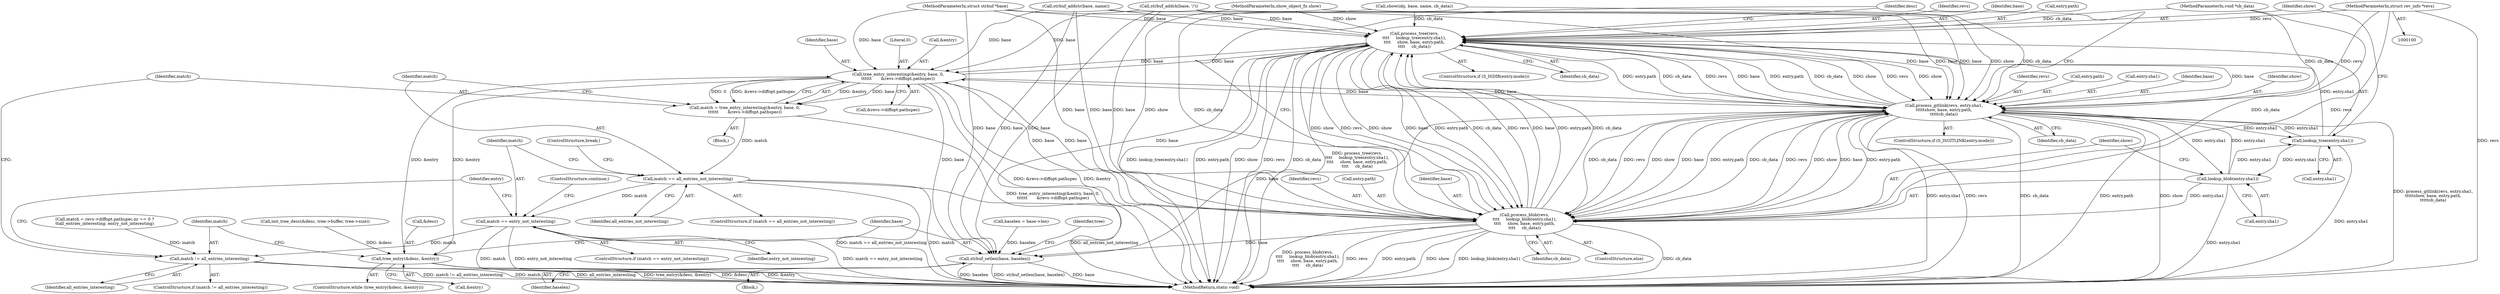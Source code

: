 digraph "0_git_de1e67d0703894cb6ea782e36abb63976ab07e60_4@pointer" {
"1000101" [label="(MethodParameterIn,struct rev_info *revs)"];
"1000248" [label="(Call,process_tree(revs,\n\t\t\t\t     lookup_tree(entry.sha1),\n\t\t\t\t     show, base, entry.path,\n\t\t\t\t     cb_data))"];
"1000222" [label="(Call,tree_entry_interesting(&entry, base, 0,\n\t\t\t\t\t\t       &revs->diffopt.pathspec))"];
"1000209" [label="(Call,tree_entry(&desc, &entry))"];
"1000220" [label="(Call,match = tree_entry_interesting(&entry, base, 0,\n\t\t\t\t\t\t       &revs->diffopt.pathspec))"];
"1000234" [label="(Call,match == all_entries_not_interesting)"];
"1000239" [label="(Call,match == entry_not_interesting)"];
"1000216" [label="(Call,match != all_entries_interesting)"];
"1000266" [label="(Call,process_gitlink(revs, entry.sha1,\n\t\t\t\t\tshow, base, entry.path,\n\t\t\t\t\tcb_data))"];
"1000250" [label="(Call,lookup_tree(entry.sha1))"];
"1000280" [label="(Call,lookup_blob(entry.sha1))"];
"1000278" [label="(Call,process_blob(revs,\n\t\t\t\t     lookup_blob(entry.sha1),\n\t\t\t\t     show, base, entry.path,\n\t\t\t\t     cb_data))"];
"1000290" [label="(Call,strbuf_setlen(base, baselen))"];
"1000281" [label="(Call,entry.sha1)"];
"1000242" [label="(ControlStructure,continue;)"];
"1000103" [label="(MethodParameterIn,show_object_fn show)"];
"1000241" [label="(Identifier,entry_not_interesting)"];
"1000280" [label="(Call,lookup_blob(entry.sha1))"];
"1000250" [label="(Call,lookup_tree(entry.sha1))"];
"1000267" [label="(Identifier,revs)"];
"1000237" [label="(ControlStructure,break;)"];
"1000211" [label="(Identifier,desc)"];
"1000215" [label="(ControlStructure,if (match != all_entries_interesting))"];
"1000279" [label="(Identifier,revs)"];
"1000248" [label="(Call,process_tree(revs,\n\t\t\t\t     lookup_tree(entry.sha1),\n\t\t\t\t     show, base, entry.path,\n\t\t\t\t     cb_data))"];
"1000289" [label="(Identifier,cb_data)"];
"1000104" [label="(MethodParameterIn,struct strbuf *base)"];
"1000226" [label="(Literal,0)"];
"1000199" [label="(Call,init_tree_desc(&desc, tree->buffer, tree->size))"];
"1000219" [label="(Block,)"];
"1000236" [label="(Identifier,all_entries_not_interesting)"];
"1000249" [label="(Identifier,revs)"];
"1000261" [label="(ControlStructure,if (S_ISGITLINK(entry.mode)))"];
"1000107" [label="(Block,)"];
"1000290" [label="(Call,strbuf_setlen(base, baselen))"];
"1000255" [label="(Identifier,base)"];
"1000254" [label="(Identifier,show)"];
"1000239" [label="(Call,match == entry_not_interesting)"];
"1000251" [label="(Call,entry.sha1)"];
"1000284" [label="(Identifier,show)"];
"1000278" [label="(Call,process_blob(revs,\n\t\t\t\t     lookup_blob(entry.sha1),\n\t\t\t\t     show, base, entry.path,\n\t\t\t\t     cb_data))"];
"1000210" [label="(Call,&desc)"];
"1000243" [label="(ControlStructure,if (S_ISDIR(entry.mode)))"];
"1000286" [label="(Call,entry.path)"];
"1000292" [label="(Identifier,baselen)"];
"1000246" [label="(Identifier,entry)"];
"1000295" [label="(MethodReturn,static void)"];
"1000217" [label="(Identifier,match)"];
"1000184" [label="(Call,show(obj, base, name, cb_data))"];
"1000222" [label="(Call,tree_entry_interesting(&entry, base, 0,\n\t\t\t\t\t\t       &revs->diffopt.pathspec))"];
"1000273" [label="(Call,entry.path)"];
"1000220" [label="(Call,match = tree_entry_interesting(&entry, base, 0,\n\t\t\t\t\t\t       &revs->diffopt.pathspec))"];
"1000221" [label="(Identifier,match)"];
"1000276" [label="(Identifier,cb_data)"];
"1000240" [label="(Identifier,match)"];
"1000268" [label="(Call,entry.sha1)"];
"1000223" [label="(Call,&entry)"];
"1000272" [label="(Identifier,base)"];
"1000209" [label="(Call,tree_entry(&desc, &entry))"];
"1000234" [label="(Call,match == all_entries_not_interesting)"];
"1000218" [label="(Identifier,all_entries_interesting)"];
"1000189" [label="(Call,strbuf_addstr(base, name))"];
"1000233" [label="(ControlStructure,if (match == all_entries_not_interesting))"];
"1000238" [label="(ControlStructure,if (match == entry_not_interesting))"];
"1000106" [label="(MethodParameterIn,void *cb_data)"];
"1000118" [label="(Call,match = revs->diffopt.pathspec.nr == 0 ?\n\t\tall_entries_interesting: entry_not_interesting)"];
"1000291" [label="(Identifier,base)"];
"1000208" [label="(ControlStructure,while (tree_entry(&desc, &entry)))"];
"1000216" [label="(Call,match != all_entries_interesting)"];
"1000256" [label="(Call,entry.path)"];
"1000101" [label="(MethodParameterIn,struct rev_info *revs)"];
"1000294" [label="(Identifier,tree)"];
"1000285" [label="(Identifier,base)"];
"1000266" [label="(Call,process_gitlink(revs, entry.sha1,\n\t\t\t\t\tshow, base, entry.path,\n\t\t\t\t\tcb_data))"];
"1000227" [label="(Call,&revs->diffopt.pathspec)"];
"1000212" [label="(Call,&entry)"];
"1000235" [label="(Identifier,match)"];
"1000196" [label="(Call,strbuf_addch(base, '/'))"];
"1000133" [label="(Call,baselen = base->len)"];
"1000259" [label="(Identifier,cb_data)"];
"1000277" [label="(ControlStructure,else)"];
"1000271" [label="(Identifier,show)"];
"1000225" [label="(Identifier,base)"];
"1000101" -> "1000100"  [label="AST: "];
"1000101" -> "1000295"  [label="DDG: revs"];
"1000101" -> "1000248"  [label="DDG: revs"];
"1000101" -> "1000266"  [label="DDG: revs"];
"1000101" -> "1000278"  [label="DDG: revs"];
"1000248" -> "1000243"  [label="AST: "];
"1000248" -> "1000259"  [label="CFG: "];
"1000249" -> "1000248"  [label="AST: "];
"1000250" -> "1000248"  [label="AST: "];
"1000254" -> "1000248"  [label="AST: "];
"1000255" -> "1000248"  [label="AST: "];
"1000256" -> "1000248"  [label="AST: "];
"1000259" -> "1000248"  [label="AST: "];
"1000211" -> "1000248"  [label="CFG: "];
"1000248" -> "1000295"  [label="DDG: cb_data"];
"1000248" -> "1000295"  [label="DDG: process_tree(revs,\n\t\t\t\t     lookup_tree(entry.sha1),\n\t\t\t\t     show, base, entry.path,\n\t\t\t\t     cb_data)"];
"1000248" -> "1000295"  [label="DDG: show"];
"1000248" -> "1000295"  [label="DDG: lookup_tree(entry.sha1)"];
"1000248" -> "1000295"  [label="DDG: entry.path"];
"1000248" -> "1000295"  [label="DDG: revs"];
"1000248" -> "1000222"  [label="DDG: base"];
"1000266" -> "1000248"  [label="DDG: revs"];
"1000266" -> "1000248"  [label="DDG: base"];
"1000266" -> "1000248"  [label="DDG: entry.path"];
"1000266" -> "1000248"  [label="DDG: cb_data"];
"1000266" -> "1000248"  [label="DDG: show"];
"1000278" -> "1000248"  [label="DDG: revs"];
"1000278" -> "1000248"  [label="DDG: base"];
"1000278" -> "1000248"  [label="DDG: entry.path"];
"1000278" -> "1000248"  [label="DDG: cb_data"];
"1000278" -> "1000248"  [label="DDG: show"];
"1000222" -> "1000248"  [label="DDG: base"];
"1000189" -> "1000248"  [label="DDG: base"];
"1000196" -> "1000248"  [label="DDG: base"];
"1000104" -> "1000248"  [label="DDG: base"];
"1000184" -> "1000248"  [label="DDG: cb_data"];
"1000106" -> "1000248"  [label="DDG: cb_data"];
"1000103" -> "1000248"  [label="DDG: show"];
"1000250" -> "1000248"  [label="DDG: entry.sha1"];
"1000248" -> "1000266"  [label="DDG: revs"];
"1000248" -> "1000266"  [label="DDG: show"];
"1000248" -> "1000266"  [label="DDG: base"];
"1000248" -> "1000266"  [label="DDG: entry.path"];
"1000248" -> "1000266"  [label="DDG: cb_data"];
"1000248" -> "1000278"  [label="DDG: revs"];
"1000248" -> "1000278"  [label="DDG: show"];
"1000248" -> "1000278"  [label="DDG: base"];
"1000248" -> "1000278"  [label="DDG: entry.path"];
"1000248" -> "1000278"  [label="DDG: cb_data"];
"1000248" -> "1000290"  [label="DDG: base"];
"1000222" -> "1000220"  [label="AST: "];
"1000222" -> "1000227"  [label="CFG: "];
"1000223" -> "1000222"  [label="AST: "];
"1000225" -> "1000222"  [label="AST: "];
"1000226" -> "1000222"  [label="AST: "];
"1000227" -> "1000222"  [label="AST: "];
"1000220" -> "1000222"  [label="CFG: "];
"1000222" -> "1000295"  [label="DDG: &revs->diffopt.pathspec"];
"1000222" -> "1000295"  [label="DDG: &entry"];
"1000222" -> "1000209"  [label="DDG: &entry"];
"1000222" -> "1000220"  [label="DDG: &entry"];
"1000222" -> "1000220"  [label="DDG: base"];
"1000222" -> "1000220"  [label="DDG: 0"];
"1000222" -> "1000220"  [label="DDG: &revs->diffopt.pathspec"];
"1000209" -> "1000222"  [label="DDG: &entry"];
"1000278" -> "1000222"  [label="DDG: base"];
"1000189" -> "1000222"  [label="DDG: base"];
"1000196" -> "1000222"  [label="DDG: base"];
"1000266" -> "1000222"  [label="DDG: base"];
"1000104" -> "1000222"  [label="DDG: base"];
"1000222" -> "1000266"  [label="DDG: base"];
"1000222" -> "1000278"  [label="DDG: base"];
"1000222" -> "1000290"  [label="DDG: base"];
"1000209" -> "1000208"  [label="AST: "];
"1000209" -> "1000212"  [label="CFG: "];
"1000210" -> "1000209"  [label="AST: "];
"1000212" -> "1000209"  [label="AST: "];
"1000217" -> "1000209"  [label="CFG: "];
"1000291" -> "1000209"  [label="CFG: "];
"1000209" -> "1000295"  [label="DDG: tree_entry(&desc, &entry)"];
"1000209" -> "1000295"  [label="DDG: &desc"];
"1000209" -> "1000295"  [label="DDG: &entry"];
"1000199" -> "1000209"  [label="DDG: &desc"];
"1000220" -> "1000219"  [label="AST: "];
"1000221" -> "1000220"  [label="AST: "];
"1000235" -> "1000220"  [label="CFG: "];
"1000220" -> "1000295"  [label="DDG: tree_entry_interesting(&entry, base, 0,\n\t\t\t\t\t\t       &revs->diffopt.pathspec)"];
"1000220" -> "1000234"  [label="DDG: match"];
"1000234" -> "1000233"  [label="AST: "];
"1000234" -> "1000236"  [label="CFG: "];
"1000235" -> "1000234"  [label="AST: "];
"1000236" -> "1000234"  [label="AST: "];
"1000237" -> "1000234"  [label="CFG: "];
"1000240" -> "1000234"  [label="CFG: "];
"1000234" -> "1000295"  [label="DDG: all_entries_not_interesting"];
"1000234" -> "1000295"  [label="DDG: match"];
"1000234" -> "1000295"  [label="DDG: match == all_entries_not_interesting"];
"1000234" -> "1000239"  [label="DDG: match"];
"1000239" -> "1000238"  [label="AST: "];
"1000239" -> "1000241"  [label="CFG: "];
"1000240" -> "1000239"  [label="AST: "];
"1000241" -> "1000239"  [label="AST: "];
"1000242" -> "1000239"  [label="CFG: "];
"1000246" -> "1000239"  [label="CFG: "];
"1000239" -> "1000295"  [label="DDG: match == entry_not_interesting"];
"1000239" -> "1000295"  [label="DDG: match"];
"1000239" -> "1000295"  [label="DDG: entry_not_interesting"];
"1000239" -> "1000216"  [label="DDG: match"];
"1000216" -> "1000215"  [label="AST: "];
"1000216" -> "1000218"  [label="CFG: "];
"1000217" -> "1000216"  [label="AST: "];
"1000218" -> "1000216"  [label="AST: "];
"1000221" -> "1000216"  [label="CFG: "];
"1000246" -> "1000216"  [label="CFG: "];
"1000216" -> "1000295"  [label="DDG: match != all_entries_interesting"];
"1000216" -> "1000295"  [label="DDG: match"];
"1000216" -> "1000295"  [label="DDG: all_entries_interesting"];
"1000118" -> "1000216"  [label="DDG: match"];
"1000266" -> "1000261"  [label="AST: "];
"1000266" -> "1000276"  [label="CFG: "];
"1000267" -> "1000266"  [label="AST: "];
"1000268" -> "1000266"  [label="AST: "];
"1000271" -> "1000266"  [label="AST: "];
"1000272" -> "1000266"  [label="AST: "];
"1000273" -> "1000266"  [label="AST: "];
"1000276" -> "1000266"  [label="AST: "];
"1000211" -> "1000266"  [label="CFG: "];
"1000266" -> "1000295"  [label="DDG: process_gitlink(revs, entry.sha1,\n\t\t\t\t\tshow, base, entry.path,\n\t\t\t\t\tcb_data)"];
"1000266" -> "1000295"  [label="DDG: entry.sha1"];
"1000266" -> "1000295"  [label="DDG: revs"];
"1000266" -> "1000295"  [label="DDG: cb_data"];
"1000266" -> "1000295"  [label="DDG: entry.path"];
"1000266" -> "1000295"  [label="DDG: show"];
"1000266" -> "1000250"  [label="DDG: entry.sha1"];
"1000278" -> "1000266"  [label="DDG: revs"];
"1000278" -> "1000266"  [label="DDG: show"];
"1000278" -> "1000266"  [label="DDG: base"];
"1000278" -> "1000266"  [label="DDG: entry.path"];
"1000278" -> "1000266"  [label="DDG: cb_data"];
"1000250" -> "1000266"  [label="DDG: entry.sha1"];
"1000280" -> "1000266"  [label="DDG: entry.sha1"];
"1000103" -> "1000266"  [label="DDG: show"];
"1000189" -> "1000266"  [label="DDG: base"];
"1000196" -> "1000266"  [label="DDG: base"];
"1000104" -> "1000266"  [label="DDG: base"];
"1000184" -> "1000266"  [label="DDG: cb_data"];
"1000106" -> "1000266"  [label="DDG: cb_data"];
"1000266" -> "1000278"  [label="DDG: revs"];
"1000266" -> "1000278"  [label="DDG: show"];
"1000266" -> "1000278"  [label="DDG: base"];
"1000266" -> "1000278"  [label="DDG: entry.path"];
"1000266" -> "1000278"  [label="DDG: cb_data"];
"1000266" -> "1000280"  [label="DDG: entry.sha1"];
"1000266" -> "1000290"  [label="DDG: base"];
"1000250" -> "1000251"  [label="CFG: "];
"1000251" -> "1000250"  [label="AST: "];
"1000254" -> "1000250"  [label="CFG: "];
"1000250" -> "1000295"  [label="DDG: entry.sha1"];
"1000280" -> "1000250"  [label="DDG: entry.sha1"];
"1000250" -> "1000280"  [label="DDG: entry.sha1"];
"1000280" -> "1000278"  [label="AST: "];
"1000280" -> "1000281"  [label="CFG: "];
"1000281" -> "1000280"  [label="AST: "];
"1000284" -> "1000280"  [label="CFG: "];
"1000280" -> "1000295"  [label="DDG: entry.sha1"];
"1000280" -> "1000278"  [label="DDG: entry.sha1"];
"1000278" -> "1000277"  [label="AST: "];
"1000278" -> "1000289"  [label="CFG: "];
"1000279" -> "1000278"  [label="AST: "];
"1000284" -> "1000278"  [label="AST: "];
"1000285" -> "1000278"  [label="AST: "];
"1000286" -> "1000278"  [label="AST: "];
"1000289" -> "1000278"  [label="AST: "];
"1000211" -> "1000278"  [label="CFG: "];
"1000278" -> "1000295"  [label="DDG: entry.path"];
"1000278" -> "1000295"  [label="DDG: show"];
"1000278" -> "1000295"  [label="DDG: lookup_blob(entry.sha1)"];
"1000278" -> "1000295"  [label="DDG: cb_data"];
"1000278" -> "1000295"  [label="DDG: process_blob(revs,\n\t\t\t\t     lookup_blob(entry.sha1),\n\t\t\t\t     show, base, entry.path,\n\t\t\t\t     cb_data)"];
"1000278" -> "1000295"  [label="DDG: revs"];
"1000103" -> "1000278"  [label="DDG: show"];
"1000189" -> "1000278"  [label="DDG: base"];
"1000196" -> "1000278"  [label="DDG: base"];
"1000104" -> "1000278"  [label="DDG: base"];
"1000184" -> "1000278"  [label="DDG: cb_data"];
"1000106" -> "1000278"  [label="DDG: cb_data"];
"1000278" -> "1000290"  [label="DDG: base"];
"1000290" -> "1000107"  [label="AST: "];
"1000290" -> "1000292"  [label="CFG: "];
"1000291" -> "1000290"  [label="AST: "];
"1000292" -> "1000290"  [label="AST: "];
"1000294" -> "1000290"  [label="CFG: "];
"1000290" -> "1000295"  [label="DDG: base"];
"1000290" -> "1000295"  [label="DDG: baselen"];
"1000290" -> "1000295"  [label="DDG: strbuf_setlen(base, baselen)"];
"1000189" -> "1000290"  [label="DDG: base"];
"1000196" -> "1000290"  [label="DDG: base"];
"1000104" -> "1000290"  [label="DDG: base"];
"1000133" -> "1000290"  [label="DDG: baselen"];
}
